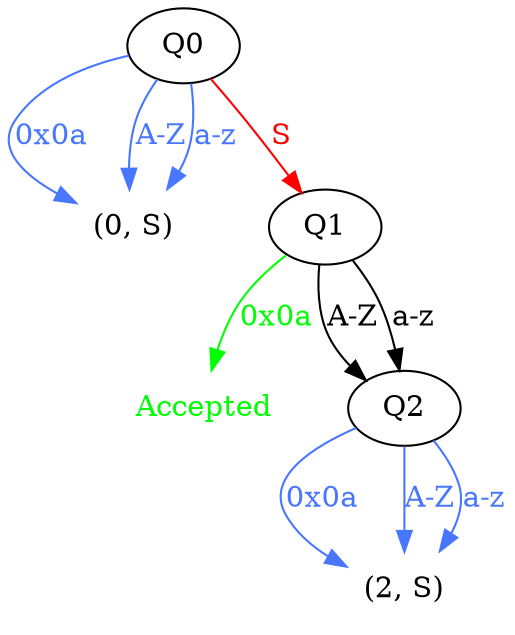 digraph DOTaut {
 Accepted [shape=none, fontcolor=green];
   "(0, S)" [shape=none];
   Q0 -> "(0, S)" [ color=royalblue1, fontcolor=royalblue1, label = "0x0a"];
   "(0, S)" [shape=none];
   Q0 -> "(0, S)" [ color=royalblue1, fontcolor=royalblue1, label = "A-Z"];
   "(0, S)" [shape=none];
   Q0 -> "(0, S)" [ color=royalblue1, fontcolor=royalblue1, label = "a-z"];
   Q1 -> Accepted [ color=green, fontcolor=green, label = "0x0a"];
   Q1 -> Q2 [ color=black,  fontcolor=black,label = "A-Z"];
   Q1 -> Q2 [ color=black,  fontcolor=black,label = "a-z"];
   "(2, S)" [shape=none];
   Q2 -> "(2, S)" [ color=royalblue1, fontcolor=royalblue1, label = "0x0a"];
   "(2, S)" [shape=none];
   Q2 -> "(2, S)" [ color=royalblue1, fontcolor=royalblue1, label = "A-Z"];
   "(2, S)" [shape=none];
   Q2 -> "(2, S)" [ color=royalblue1, fontcolor=royalblue1, label = "a-z"];
   Q0 -> Q1 [ color=red, fontcolor=red, label = "S"];
}
